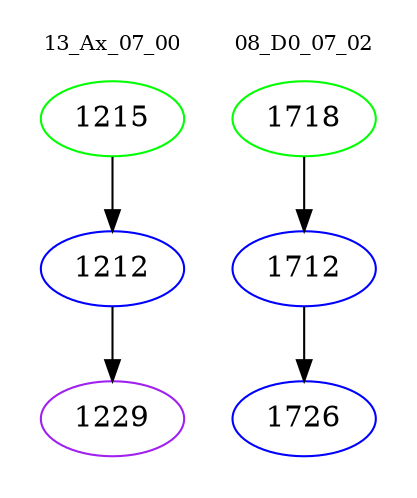 digraph{
subgraph cluster_0 {
color = white
label = "13_Ax_07_00";
fontsize=10;
T0_1215 [label="1215", color="green"]
T0_1215 -> T0_1212 [color="black"]
T0_1212 [label="1212", color="blue"]
T0_1212 -> T0_1229 [color="black"]
T0_1229 [label="1229", color="purple"]
}
subgraph cluster_1 {
color = white
label = "08_D0_07_02";
fontsize=10;
T1_1718 [label="1718", color="green"]
T1_1718 -> T1_1712 [color="black"]
T1_1712 [label="1712", color="blue"]
T1_1712 -> T1_1726 [color="black"]
T1_1726 [label="1726", color="blue"]
}
}
